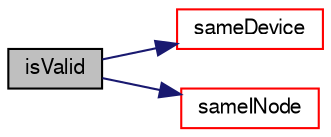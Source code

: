 digraph "isValid"
{
  bgcolor="transparent";
  edge [fontname="FreeSans",fontsize="10",labelfontname="FreeSans",labelfontsize="10"];
  node [fontname="FreeSans",fontsize="10",shape=record];
  rankdir="LR";
  Node2757 [label="isValid",height=0.2,width=0.4,color="black", fillcolor="grey75", style="filled", fontcolor="black"];
  Node2757 -> Node2758 [color="midnightblue",fontsize="10",style="solid",fontname="FreeSans"];
  Node2758 [label="sameDevice",height=0.2,width=0.4,color="red",URL="$a28530.html#a5e614b8a5a9995bbebb17eb71c263124",tooltip="compare two fileStats for same device "];
  Node2757 -> Node2760 [color="midnightblue",fontsize="10",style="solid",fontname="FreeSans"];
  Node2760 [label="sameINode",height=0.2,width=0.4,color="red",URL="$a28530.html#aef20c79f1e7cbc49859c5c82263ffd16",tooltip="compare two fileStats for same Inode "];
}
